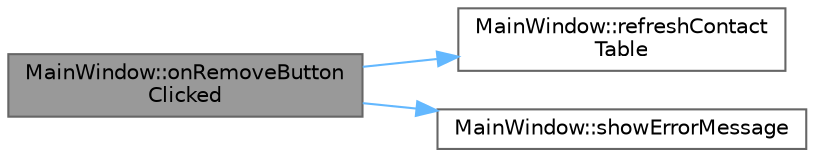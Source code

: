 digraph "MainWindow::onRemoveButtonClicked"
{
 // LATEX_PDF_SIZE
  bgcolor="transparent";
  edge [fontname=Helvetica,fontsize=10,labelfontname=Helvetica,labelfontsize=10];
  node [fontname=Helvetica,fontsize=10,shape=box,height=0.2,width=0.4];
  rankdir="LR";
  Node1 [id="Node000001",label="MainWindow::onRemoveButton\lClicked",height=0.2,width=0.4,color="gray40", fillcolor="grey60", style="filled", fontcolor="black",tooltip="Slot per la rimozione di un contatto."];
  Node1 -> Node2 [id="edge1_Node000001_Node000002",color="steelblue1",style="solid",tooltip=" "];
  Node2 [id="Node000002",label="MainWindow::refreshContact\lTable",height=0.2,width=0.4,color="grey40", fillcolor="white", style="filled",URL="$class_main_window.html#ad2484230eb8ce1f2376675c335a27e01",tooltip="Aggiorna la tabella dei contatti."];
  Node1 -> Node3 [id="edge2_Node000001_Node000003",color="steelblue1",style="solid",tooltip=" "];
  Node3 [id="Node000003",label="MainWindow::showErrorMessage",height=0.2,width=0.4,color="grey40", fillcolor="white", style="filled",URL="$class_main_window.html#a2400bb422d07e5e1c9d881778d1aec9f",tooltip="Mostra un messaggio di errore."];
}
